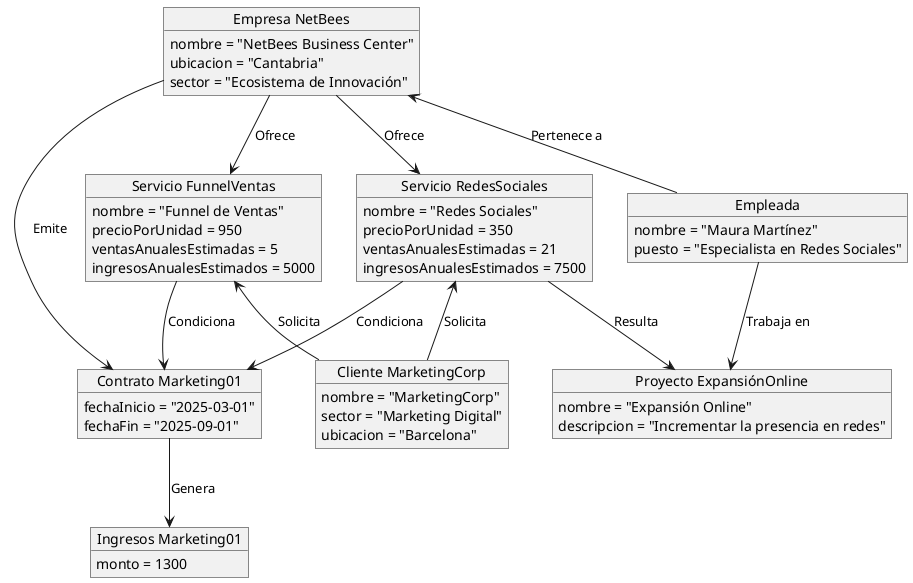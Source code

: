 @startuml
hide empty members
hide circle

' ====== Objetos ======
object "Empresa NetBees" as netBees {
  nombre = "NetBees Business Center"
  ubicacion = "Cantabria"
  sector = "Ecosistema de Innovación"
}

object "Servicio RedesSociales" as servRS {
  nombre = "Redes Sociales"
  precioPorUnidad = 350
  ventasAnualesEstimadas = 21
  ingresosAnualesEstimados = 7500
}

object "Servicio FunnelVentas" as servFV {
  nombre = "Funnel de Ventas"
  precioPorUnidad = 950
  ventasAnualesEstimadas = 5
  ingresosAnualesEstimados = 5000
}

object "Cliente MarketingCorp" as cliMkt {
  nombre = "MarketingCorp"
  sector = "Marketing Digital"
  ubicacion = "Barcelona"
}

object "Empleada" as empMaura {
  nombre = "Maura Martínez"
  puesto = "Especialista en Redes Sociales"
}

object "Proyecto ExpansiónOnline" as proyExpOnline {
  nombre = "Expansión Online"
  descripcion = "Incrementar la presencia en redes"
}

object "Contrato Marketing01" as contratoM01 {
  fechaInicio = "2025-03-01"
  fechaFin = "2025-09-01"

}

object "Ingresos Marketing01" as ingrM01 {
  monto = 1300
}

' ====== Relaciones ======
netBees --> servRS : Ofrece
netBees --> servFV : Ofrece

cliMkt -U-> servRS : Solicita
cliMkt -U-> servFV : Solicita

empMaura --> proyExpOnline : Trabaja en
servRS --> proyExpOnline : Resulta
empMaura -U-> netBees : Pertenece a

contratoM01 --> ingrM01 : Genera
servRS --> contratoM01 : Condiciona
servFV --> contratoM01 : Condiciona
netBees --> contratoM01 :Emite

@enduml